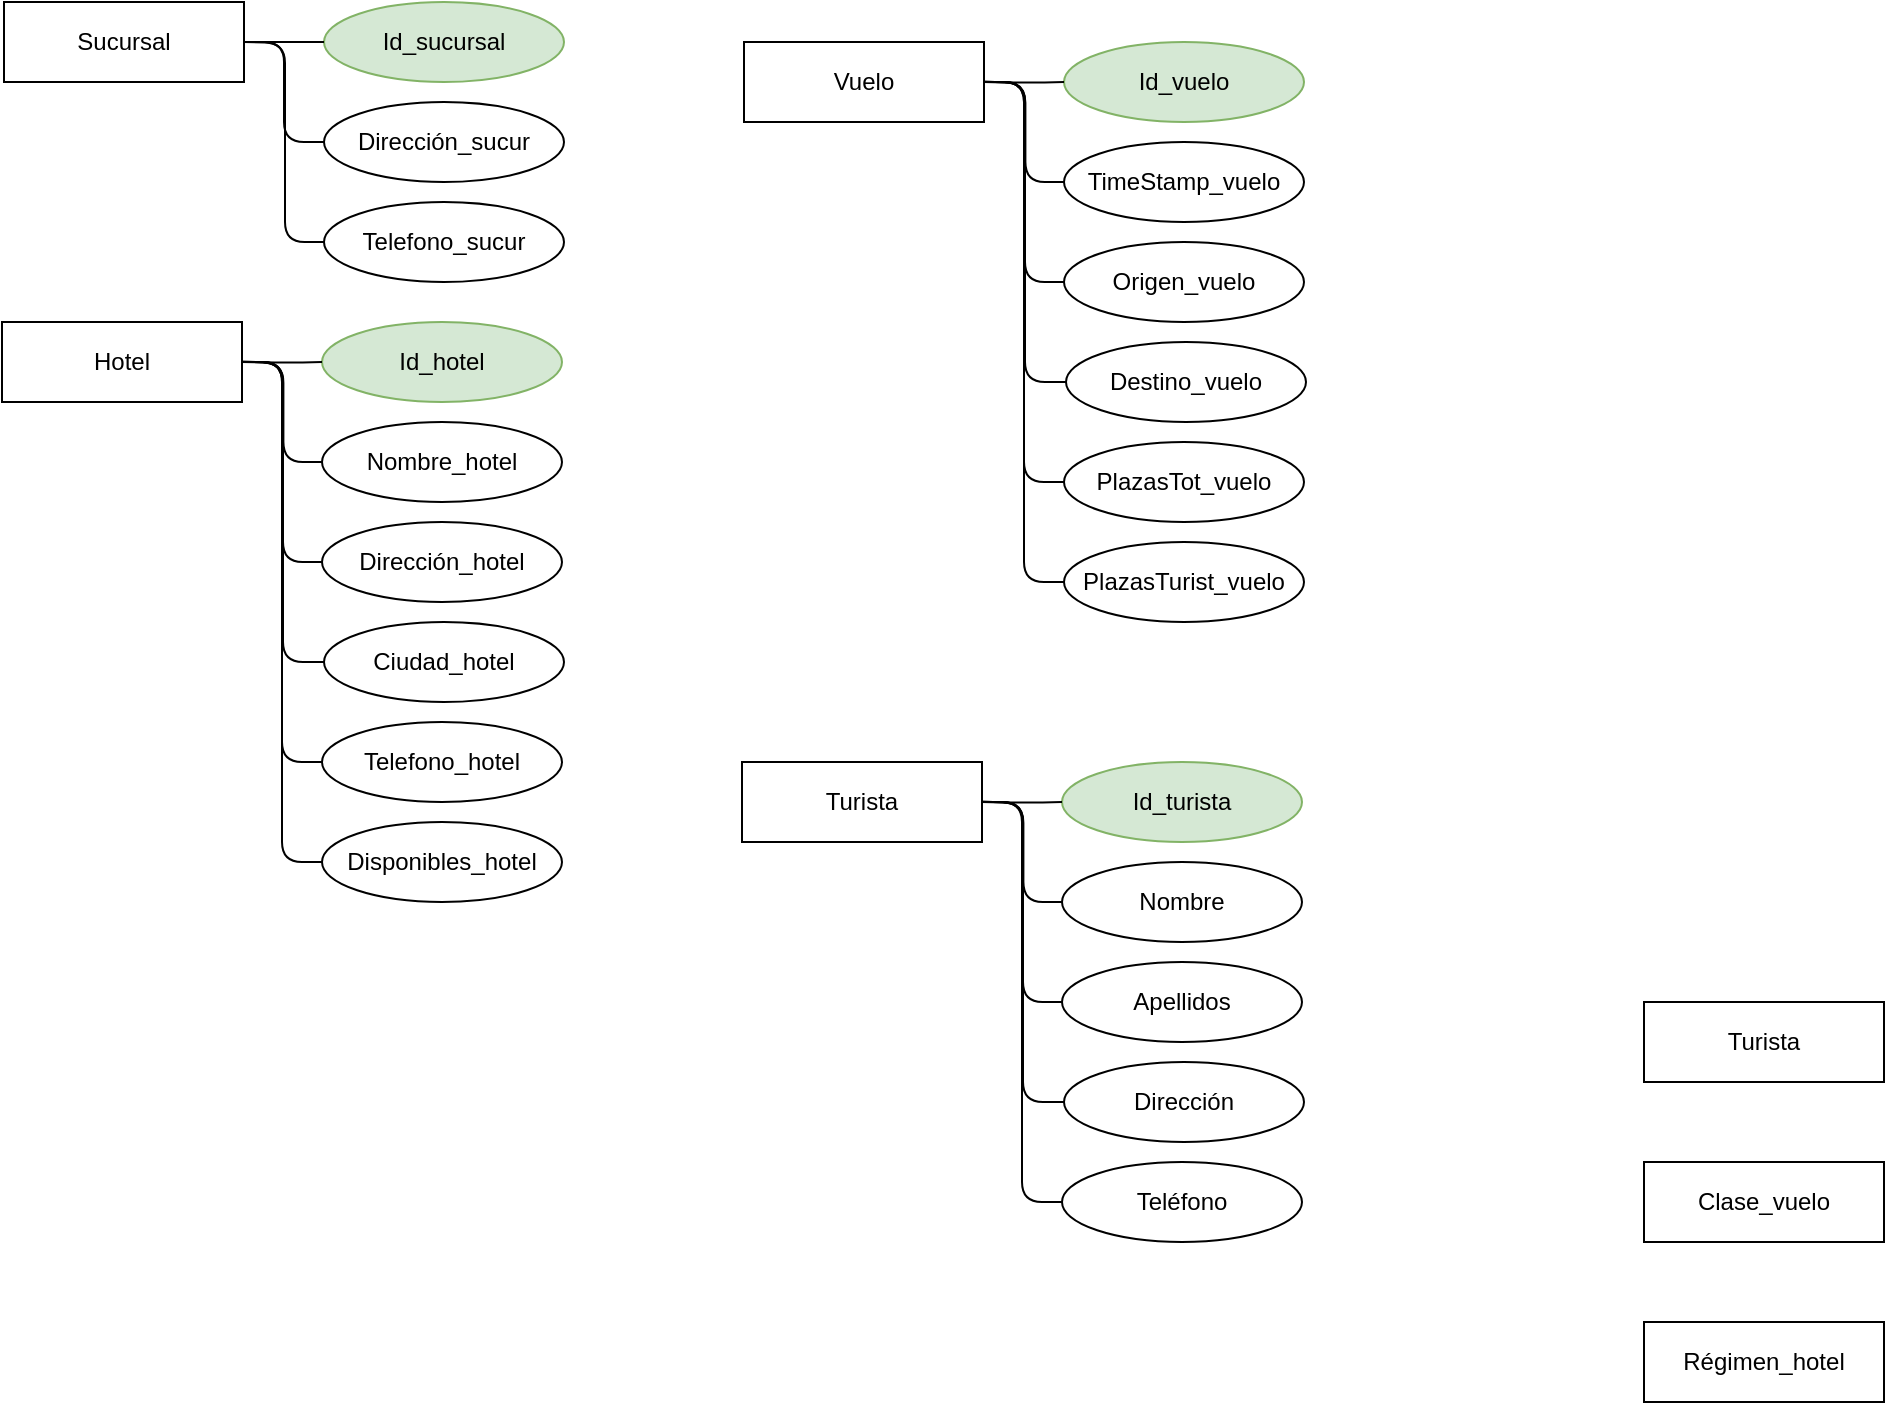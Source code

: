 <mxfile version="12.0.2" type="github" pages="1"><diagram id="cru-aT_KjBiOYhFXOuca" name="Page-1"><mxGraphModel dx="773" dy="500" grid="1" gridSize="10" guides="1" tooltips="1" connect="1" arrows="1" fold="1" page="1" pageScale="1" pageWidth="827" pageHeight="1169" math="0" shadow="0"><root><mxCell id="0"/><mxCell id="1" parent="0"/><mxCell id="LmSAcj49Joqu7tEpp6rs-1" value="Sucursal" style="rounded=0;whiteSpace=wrap;html=1;" vertex="1" parent="1"><mxGeometry x="30" y="20" width="120" height="40" as="geometry"/></mxCell><mxCell id="LmSAcj49Joqu7tEpp6rs-2" value="Hotel" style="rounded=0;whiteSpace=wrap;html=1;" vertex="1" parent="1"><mxGeometry x="29" y="180" width="120" height="40" as="geometry"/></mxCell><mxCell id="LmSAcj49Joqu7tEpp6rs-4" value="Turista" style="rounded=0;whiteSpace=wrap;html=1;" vertex="1" parent="1"><mxGeometry x="850" y="520" width="120" height="40" as="geometry"/></mxCell><mxCell id="LmSAcj49Joqu7tEpp6rs-6" value="Clase_vuelo" style="rounded=0;whiteSpace=wrap;html=1;" vertex="1" parent="1"><mxGeometry x="850" y="600" width="120" height="40" as="geometry"/></mxCell><mxCell id="LmSAcj49Joqu7tEpp6rs-7" value="Régimen_hotel" style="rounded=0;whiteSpace=wrap;html=1;" vertex="1" parent="1"><mxGeometry x="850" y="680" width="120" height="40" as="geometry"/></mxCell><mxCell id="LmSAcj49Joqu7tEpp6rs-8" value="Id_sucursal" style="ellipse;whiteSpace=wrap;html=1;fillColor=#d5e8d4;strokeColor=#82b366;" vertex="1" parent="1"><mxGeometry x="190" y="20" width="120" height="40" as="geometry"/></mxCell><mxCell id="LmSAcj49Joqu7tEpp6rs-9" value="Dirección_sucur" style="ellipse;whiteSpace=wrap;html=1;" vertex="1" parent="1"><mxGeometry x="190" y="70" width="120" height="40" as="geometry"/></mxCell><mxCell id="LmSAcj49Joqu7tEpp6rs-10" value="Telefono_sucur" style="ellipse;whiteSpace=wrap;html=1;" vertex="1" parent="1"><mxGeometry x="190" y="120" width="120" height="40" as="geometry"/></mxCell><mxCell id="LmSAcj49Joqu7tEpp6rs-13" value="" style="endArrow=none;html=1;edgeStyle=orthogonalEdgeStyle;exitX=1;exitY=0.5;exitDx=0;exitDy=0;entryX=0;entryY=0.5;entryDx=0;entryDy=0;" edge="1" parent="1" source="LmSAcj49Joqu7tEpp6rs-1" target="LmSAcj49Joqu7tEpp6rs-9"><mxGeometry relative="1" as="geometry"><mxPoint y="89.5" as="sourcePoint"/><mxPoint x="160" y="89.5" as="targetPoint"/></mxGeometry></mxCell><mxCell id="LmSAcj49Joqu7tEpp6rs-16" value="" style="endArrow=none;html=1;edgeStyle=orthogonalEdgeStyle;entryX=0;entryY=0.5;entryDx=0;entryDy=0;" edge="1" parent="1" target="LmSAcj49Joqu7tEpp6rs-10"><mxGeometry relative="1" as="geometry"><mxPoint x="150" y="40" as="sourcePoint"/><mxPoint x="170" y="99.5" as="targetPoint"/></mxGeometry></mxCell><mxCell id="LmSAcj49Joqu7tEpp6rs-17" value="" style="endArrow=none;html=1;edgeStyle=orthogonalEdgeStyle;exitX=1;exitY=0.5;exitDx=0;exitDy=0;entryX=0;entryY=0.5;entryDx=0;entryDy=0;" edge="1" parent="1" source="LmSAcj49Joqu7tEpp6rs-1" target="LmSAcj49Joqu7tEpp6rs-8"><mxGeometry relative="1" as="geometry"><mxPoint x="20" y="109.5" as="sourcePoint"/><mxPoint x="180" y="109.5" as="targetPoint"/></mxGeometry></mxCell><mxCell id="LmSAcj49Joqu7tEpp6rs-24" value="Id_hotel" style="ellipse;whiteSpace=wrap;html=1;fillColor=#d5e8d4;strokeColor=#82b366;" vertex="1" parent="1"><mxGeometry x="189" y="180" width="120" height="40" as="geometry"/></mxCell><mxCell id="LmSAcj49Joqu7tEpp6rs-25" value="Nombre_hotel" style="ellipse;whiteSpace=wrap;html=1;" vertex="1" parent="1"><mxGeometry x="189" y="230" width="120" height="40" as="geometry"/></mxCell><mxCell id="LmSAcj49Joqu7tEpp6rs-26" value="Dirección_hotel" style="ellipse;whiteSpace=wrap;html=1;" vertex="1" parent="1"><mxGeometry x="189" y="280" width="120" height="40" as="geometry"/></mxCell><mxCell id="LmSAcj49Joqu7tEpp6rs-27" value="" style="endArrow=none;html=1;edgeStyle=orthogonalEdgeStyle;exitX=1;exitY=0.5;exitDx=0;exitDy=0;entryX=0;entryY=0.5;entryDx=0;entryDy=0;" edge="1" parent="1" target="LmSAcj49Joqu7tEpp6rs-25"><mxGeometry relative="1" as="geometry"><mxPoint x="149.353" y="199.882" as="sourcePoint"/><mxPoint x="159" y="249.5" as="targetPoint"/></mxGeometry></mxCell><mxCell id="LmSAcj49Joqu7tEpp6rs-28" value="" style="endArrow=none;html=1;edgeStyle=orthogonalEdgeStyle;entryX=0;entryY=0.5;entryDx=0;entryDy=0;" edge="1" parent="1" target="LmSAcj49Joqu7tEpp6rs-26"><mxGeometry relative="1" as="geometry"><mxPoint x="149" y="200" as="sourcePoint"/><mxPoint x="169" y="259.5" as="targetPoint"/></mxGeometry></mxCell><mxCell id="LmSAcj49Joqu7tEpp6rs-29" value="" style="endArrow=none;html=1;edgeStyle=orthogonalEdgeStyle;exitX=1;exitY=0.5;exitDx=0;exitDy=0;entryX=0;entryY=0.5;entryDx=0;entryDy=0;" edge="1" parent="1" target="LmSAcj49Joqu7tEpp6rs-24"><mxGeometry relative="1" as="geometry"><mxPoint x="149.353" y="199.882" as="sourcePoint"/><mxPoint x="179" y="269.5" as="targetPoint"/></mxGeometry></mxCell><mxCell id="LmSAcj49Joqu7tEpp6rs-30" value="Ciudad_hotel" style="ellipse;whiteSpace=wrap;html=1;" vertex="1" parent="1"><mxGeometry x="190" y="330" width="120" height="40" as="geometry"/></mxCell><mxCell id="LmSAcj49Joqu7tEpp6rs-31" value="" style="endArrow=none;html=1;edgeStyle=orthogonalEdgeStyle;entryX=0;entryY=0.5;entryDx=0;entryDy=0;exitX=1;exitY=0.5;exitDx=0;exitDy=0;" edge="1" parent="1" target="LmSAcj49Joqu7tEpp6rs-30" source="LmSAcj49Joqu7tEpp6rs-2"><mxGeometry relative="1" as="geometry"><mxPoint x="150" y="250" as="sourcePoint"/><mxPoint x="170" y="309.5" as="targetPoint"/></mxGeometry></mxCell><mxCell id="LmSAcj49Joqu7tEpp6rs-32" value="Telefono_hotel" style="ellipse;whiteSpace=wrap;html=1;" vertex="1" parent="1"><mxGeometry x="189" y="380" width="120" height="40" as="geometry"/></mxCell><mxCell id="LmSAcj49Joqu7tEpp6rs-33" value="" style="endArrow=none;html=1;edgeStyle=orthogonalEdgeStyle;entryX=0;entryY=0.5;entryDx=0;entryDy=0;exitX=1;exitY=0.5;exitDx=0;exitDy=0;" edge="1" parent="1" target="LmSAcj49Joqu7tEpp6rs-32" source="LmSAcj49Joqu7tEpp6rs-2"><mxGeometry relative="1" as="geometry"><mxPoint x="149" y="300" as="sourcePoint"/><mxPoint x="169" y="359.5" as="targetPoint"/></mxGeometry></mxCell><mxCell id="LmSAcj49Joqu7tEpp6rs-34" value="Disponibles_hotel" style="ellipse;whiteSpace=wrap;html=1;" vertex="1" parent="1"><mxGeometry x="189" y="430" width="120" height="40" as="geometry"/></mxCell><mxCell id="LmSAcj49Joqu7tEpp6rs-35" value="" style="endArrow=none;html=1;edgeStyle=orthogonalEdgeStyle;entryX=0;entryY=0.5;entryDx=0;entryDy=0;exitX=1;exitY=0.5;exitDx=0;exitDy=0;" edge="1" parent="1" target="LmSAcj49Joqu7tEpp6rs-34" source="LmSAcj49Joqu7tEpp6rs-2"><mxGeometry relative="1" as="geometry"><mxPoint x="149" y="350" as="sourcePoint"/><mxPoint x="169" y="409.5" as="targetPoint"/></mxGeometry></mxCell><mxCell id="LmSAcj49Joqu7tEpp6rs-36" value="Vuelo" style="rounded=0;whiteSpace=wrap;html=1;" vertex="1" parent="1"><mxGeometry x="400" y="40" width="120" height="40" as="geometry"/></mxCell><mxCell id="LmSAcj49Joqu7tEpp6rs-37" value="Id_vuelo" style="ellipse;whiteSpace=wrap;html=1;fillColor=#d5e8d4;strokeColor=#82b366;" vertex="1" parent="1"><mxGeometry x="560" y="40" width="120" height="40" as="geometry"/></mxCell><mxCell id="LmSAcj49Joqu7tEpp6rs-38" value="TimeStamp_vuelo" style="ellipse;whiteSpace=wrap;html=1;" vertex="1" parent="1"><mxGeometry x="560" y="90" width="120" height="40" as="geometry"/></mxCell><mxCell id="LmSAcj49Joqu7tEpp6rs-39" value="Origen_vuelo" style="ellipse;whiteSpace=wrap;html=1;" vertex="1" parent="1"><mxGeometry x="560" y="140" width="120" height="40" as="geometry"/></mxCell><mxCell id="LmSAcj49Joqu7tEpp6rs-40" value="" style="endArrow=none;html=1;edgeStyle=orthogonalEdgeStyle;exitX=1;exitY=0.5;exitDx=0;exitDy=0;entryX=0;entryY=0.5;entryDx=0;entryDy=0;" edge="1" parent="1" target="LmSAcj49Joqu7tEpp6rs-38"><mxGeometry relative="1" as="geometry"><mxPoint x="520.353" y="59.882" as="sourcePoint"/><mxPoint x="530" y="109.5" as="targetPoint"/></mxGeometry></mxCell><mxCell id="LmSAcj49Joqu7tEpp6rs-41" value="" style="endArrow=none;html=1;edgeStyle=orthogonalEdgeStyle;entryX=0;entryY=0.5;entryDx=0;entryDy=0;" edge="1" parent="1" target="LmSAcj49Joqu7tEpp6rs-39"><mxGeometry relative="1" as="geometry"><mxPoint x="520" y="60" as="sourcePoint"/><mxPoint x="540" y="119.5" as="targetPoint"/></mxGeometry></mxCell><mxCell id="LmSAcj49Joqu7tEpp6rs-42" value="" style="endArrow=none;html=1;edgeStyle=orthogonalEdgeStyle;exitX=1;exitY=0.5;exitDx=0;exitDy=0;entryX=0;entryY=0.5;entryDx=0;entryDy=0;" edge="1" parent="1" target="LmSAcj49Joqu7tEpp6rs-37"><mxGeometry relative="1" as="geometry"><mxPoint x="520.353" y="59.882" as="sourcePoint"/><mxPoint x="550" y="129.5" as="targetPoint"/></mxGeometry></mxCell><mxCell id="LmSAcj49Joqu7tEpp6rs-43" value="Destino_vuelo" style="ellipse;whiteSpace=wrap;html=1;" vertex="1" parent="1"><mxGeometry x="561" y="190" width="120" height="40" as="geometry"/></mxCell><mxCell id="LmSAcj49Joqu7tEpp6rs-44" value="" style="endArrow=none;html=1;edgeStyle=orthogonalEdgeStyle;entryX=0;entryY=0.5;entryDx=0;entryDy=0;exitX=1;exitY=0.5;exitDx=0;exitDy=0;" edge="1" parent="1" source="LmSAcj49Joqu7tEpp6rs-36" target="LmSAcj49Joqu7tEpp6rs-43"><mxGeometry relative="1" as="geometry"><mxPoint x="521" y="110" as="sourcePoint"/><mxPoint x="541" y="169.5" as="targetPoint"/></mxGeometry></mxCell><mxCell id="LmSAcj49Joqu7tEpp6rs-45" value="PlazasTot_vuelo" style="ellipse;whiteSpace=wrap;html=1;" vertex="1" parent="1"><mxGeometry x="560" y="240" width="120" height="40" as="geometry"/></mxCell><mxCell id="LmSAcj49Joqu7tEpp6rs-46" value="" style="endArrow=none;html=1;edgeStyle=orthogonalEdgeStyle;entryX=0;entryY=0.5;entryDx=0;entryDy=0;exitX=1;exitY=0.5;exitDx=0;exitDy=0;" edge="1" parent="1" source="LmSAcj49Joqu7tEpp6rs-36" target="LmSAcj49Joqu7tEpp6rs-45"><mxGeometry relative="1" as="geometry"><mxPoint x="520" y="160" as="sourcePoint"/><mxPoint x="540" y="219.5" as="targetPoint"/></mxGeometry></mxCell><mxCell id="LmSAcj49Joqu7tEpp6rs-47" value="PlazasTurist_vuelo" style="ellipse;whiteSpace=wrap;html=1;" vertex="1" parent="1"><mxGeometry x="560" y="290" width="120" height="40" as="geometry"/></mxCell><mxCell id="LmSAcj49Joqu7tEpp6rs-48" value="" style="endArrow=none;html=1;edgeStyle=orthogonalEdgeStyle;entryX=0;entryY=0.5;entryDx=0;entryDy=0;exitX=1;exitY=0.5;exitDx=0;exitDy=0;" edge="1" parent="1" source="LmSAcj49Joqu7tEpp6rs-36" target="LmSAcj49Joqu7tEpp6rs-47"><mxGeometry relative="1" as="geometry"><mxPoint x="520" y="210" as="sourcePoint"/><mxPoint x="540" y="269.5" as="targetPoint"/></mxGeometry></mxCell><mxCell id="LmSAcj49Joqu7tEpp6rs-49" value="Turista" style="rounded=0;whiteSpace=wrap;html=1;" vertex="1" parent="1"><mxGeometry x="399" y="400" width="120" height="40" as="geometry"/></mxCell><mxCell id="LmSAcj49Joqu7tEpp6rs-50" value="Id_turista" style="ellipse;whiteSpace=wrap;html=1;fillColor=#d5e8d4;strokeColor=#82b366;" vertex="1" parent="1"><mxGeometry x="559" y="400" width="120" height="40" as="geometry"/></mxCell><mxCell id="LmSAcj49Joqu7tEpp6rs-51" value="Nombre" style="ellipse;whiteSpace=wrap;html=1;" vertex="1" parent="1"><mxGeometry x="559" y="450" width="120" height="40" as="geometry"/></mxCell><mxCell id="LmSAcj49Joqu7tEpp6rs-52" value="Apellidos" style="ellipse;whiteSpace=wrap;html=1;" vertex="1" parent="1"><mxGeometry x="559" y="500" width="120" height="40" as="geometry"/></mxCell><mxCell id="LmSAcj49Joqu7tEpp6rs-53" value="" style="endArrow=none;html=1;edgeStyle=orthogonalEdgeStyle;exitX=1;exitY=0.5;exitDx=0;exitDy=0;entryX=0;entryY=0.5;entryDx=0;entryDy=0;" edge="1" parent="1" target="LmSAcj49Joqu7tEpp6rs-51"><mxGeometry relative="1" as="geometry"><mxPoint x="519.353" y="419.882" as="sourcePoint"/><mxPoint x="529" y="469.5" as="targetPoint"/></mxGeometry></mxCell><mxCell id="LmSAcj49Joqu7tEpp6rs-54" value="" style="endArrow=none;html=1;edgeStyle=orthogonalEdgeStyle;entryX=0;entryY=0.5;entryDx=0;entryDy=0;" edge="1" parent="1" target="LmSAcj49Joqu7tEpp6rs-52"><mxGeometry relative="1" as="geometry"><mxPoint x="519" y="420" as="sourcePoint"/><mxPoint x="539" y="479.5" as="targetPoint"/></mxGeometry></mxCell><mxCell id="LmSAcj49Joqu7tEpp6rs-55" value="" style="endArrow=none;html=1;edgeStyle=orthogonalEdgeStyle;exitX=1;exitY=0.5;exitDx=0;exitDy=0;entryX=0;entryY=0.5;entryDx=0;entryDy=0;" edge="1" parent="1" target="LmSAcj49Joqu7tEpp6rs-50"><mxGeometry relative="1" as="geometry"><mxPoint x="519.353" y="419.882" as="sourcePoint"/><mxPoint x="549" y="489.5" as="targetPoint"/></mxGeometry></mxCell><mxCell id="LmSAcj49Joqu7tEpp6rs-56" value="Dirección" style="ellipse;whiteSpace=wrap;html=1;" vertex="1" parent="1"><mxGeometry x="560" y="550" width="120" height="40" as="geometry"/></mxCell><mxCell id="LmSAcj49Joqu7tEpp6rs-57" value="" style="endArrow=none;html=1;edgeStyle=orthogonalEdgeStyle;entryX=0;entryY=0.5;entryDx=0;entryDy=0;exitX=1;exitY=0.5;exitDx=0;exitDy=0;" edge="1" parent="1" source="LmSAcj49Joqu7tEpp6rs-49" target="LmSAcj49Joqu7tEpp6rs-56"><mxGeometry relative="1" as="geometry"><mxPoint x="520" y="470" as="sourcePoint"/><mxPoint x="540" y="529.5" as="targetPoint"/></mxGeometry></mxCell><mxCell id="LmSAcj49Joqu7tEpp6rs-58" value="Teléfono" style="ellipse;whiteSpace=wrap;html=1;" vertex="1" parent="1"><mxGeometry x="559" y="600" width="120" height="40" as="geometry"/></mxCell><mxCell id="LmSAcj49Joqu7tEpp6rs-59" value="" style="endArrow=none;html=1;edgeStyle=orthogonalEdgeStyle;entryX=0;entryY=0.5;entryDx=0;entryDy=0;exitX=1;exitY=0.5;exitDx=0;exitDy=0;" edge="1" parent="1" source="LmSAcj49Joqu7tEpp6rs-49" target="LmSAcj49Joqu7tEpp6rs-58"><mxGeometry relative="1" as="geometry"><mxPoint x="519" y="520" as="sourcePoint"/><mxPoint x="539" y="579.5" as="targetPoint"/></mxGeometry></mxCell></root></mxGraphModel></diagram></mxfile>